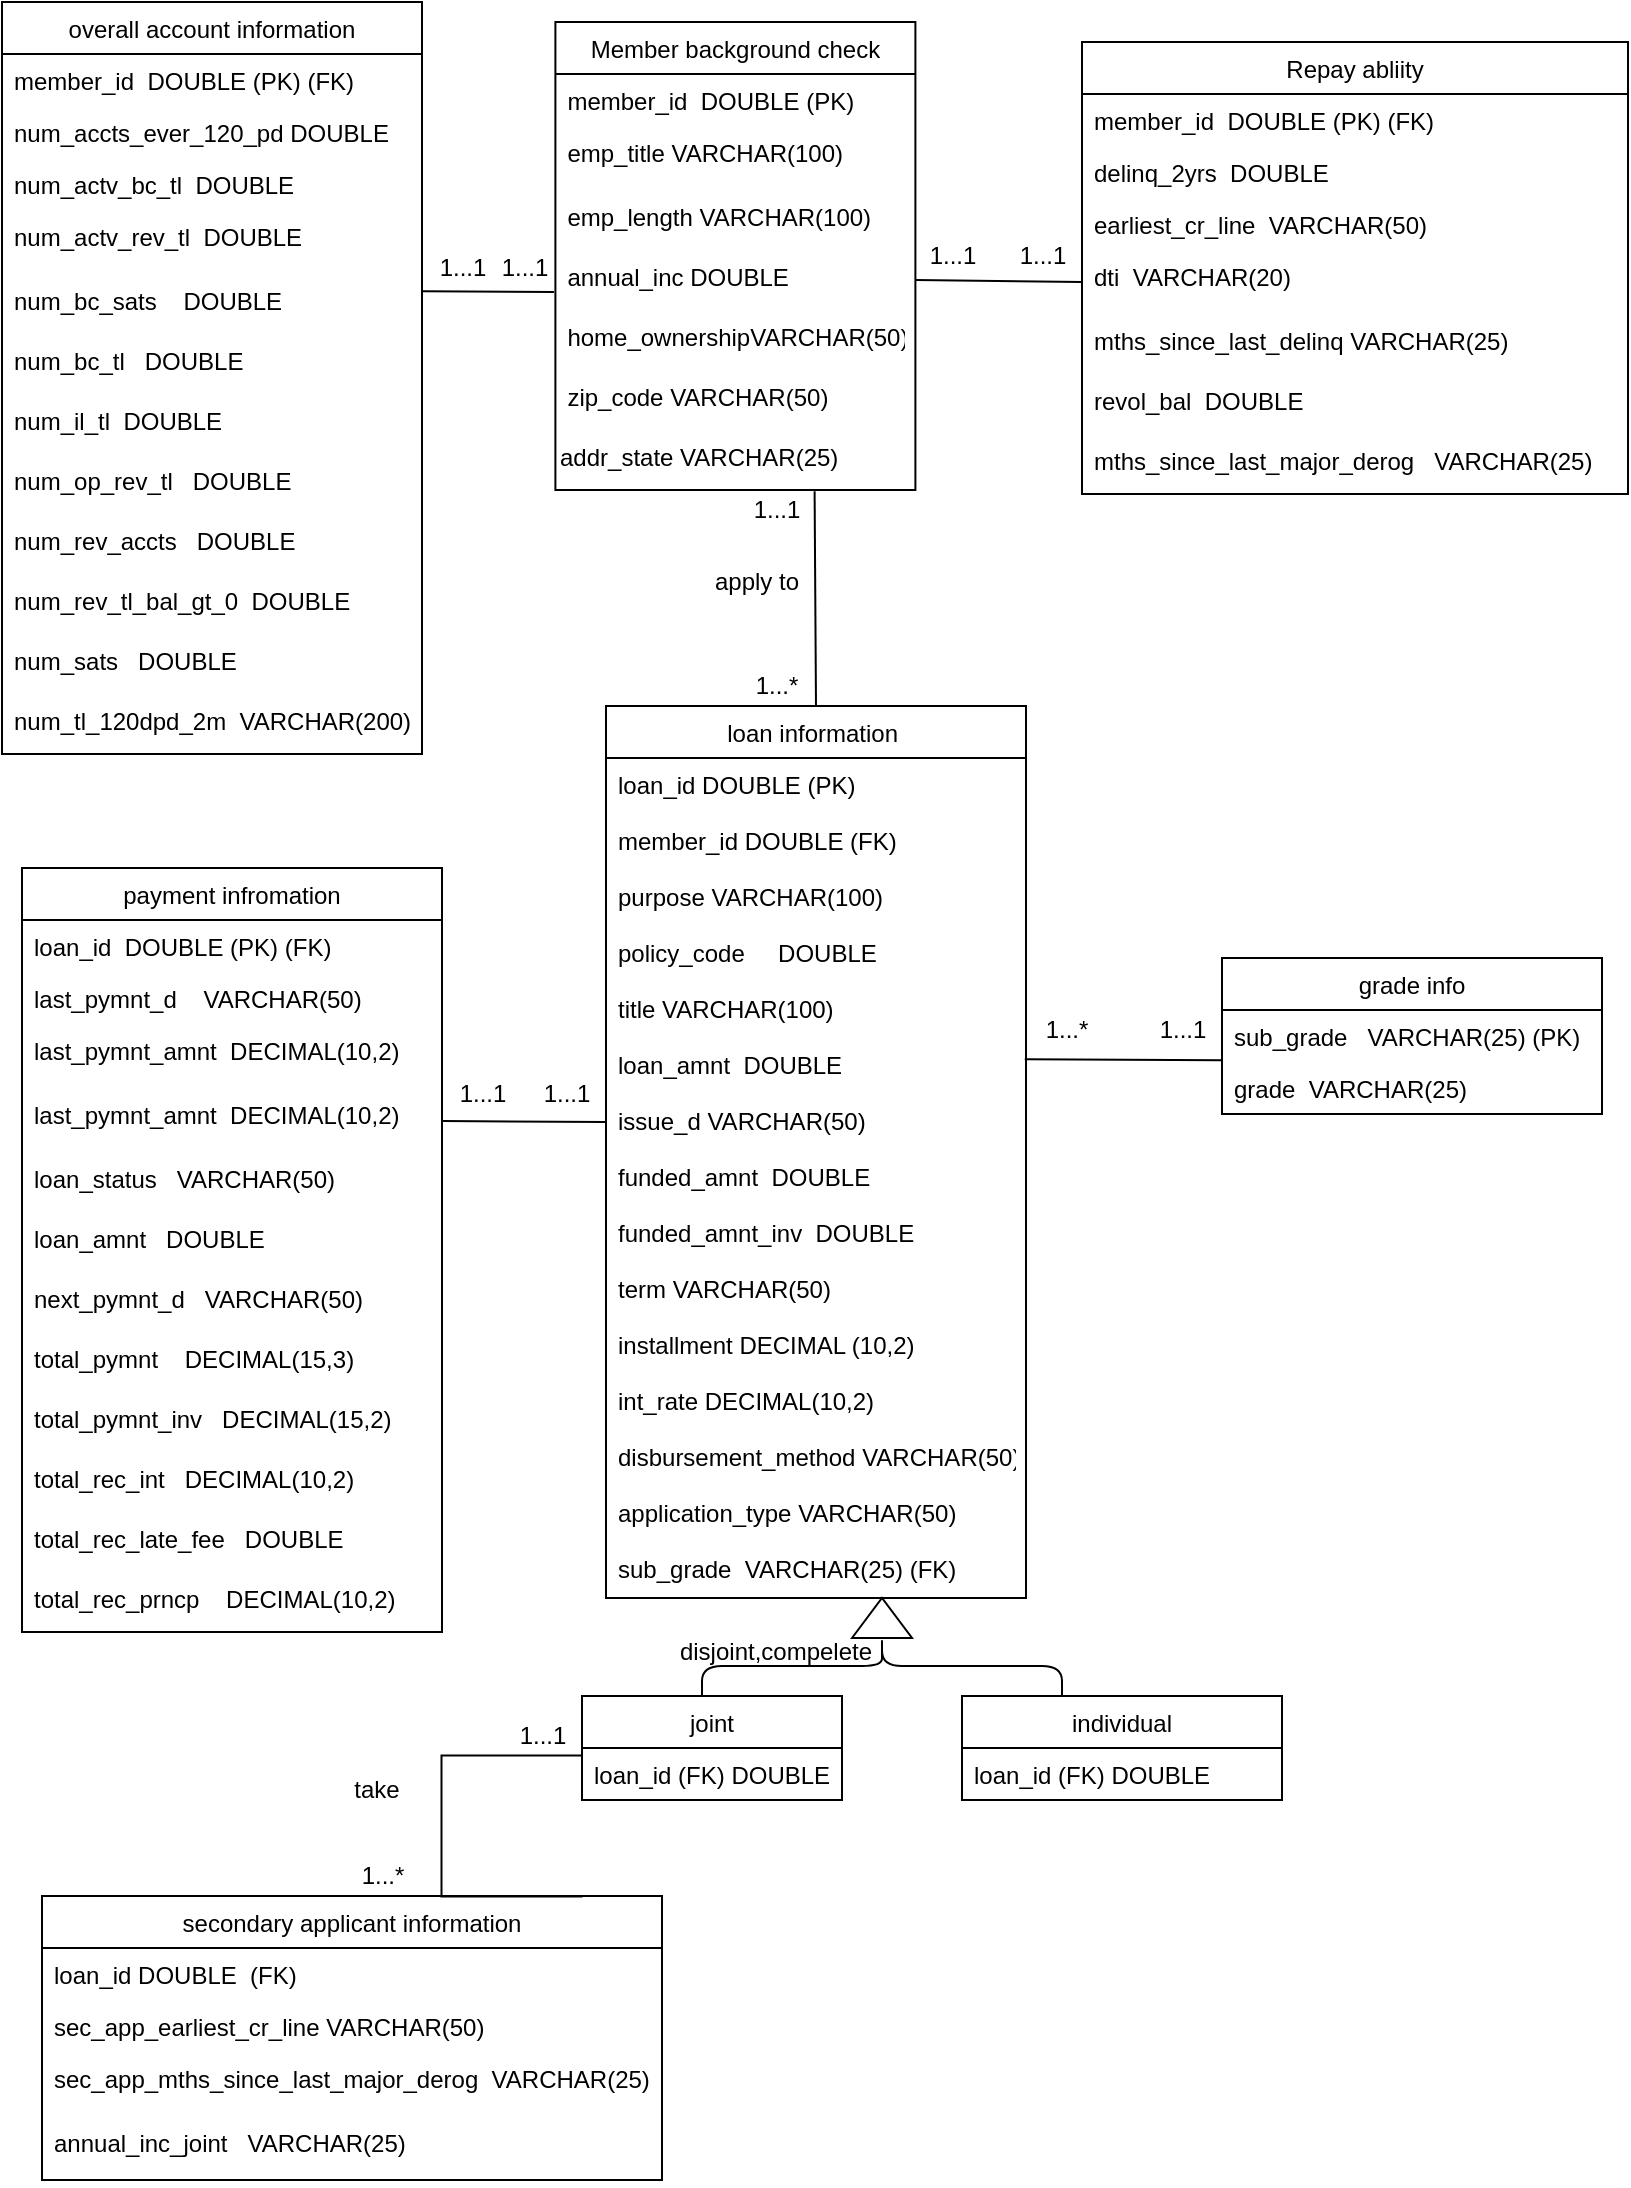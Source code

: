 <mxfile version="12.9.4"><diagram id="rBzfZPkjMIVew58nWG4Q" name="Page-1"><mxGraphModel dx="2553" dy="1022" grid="1" gridSize="10" guides="1" tooltips="1" connect="1" arrows="1" fold="1" page="1" pageScale="1" pageWidth="827" pageHeight="1169" math="0" shadow="0"><root><mxCell id="0"/><mxCell id="1" parent="0"/><mxCell id="SBqwsiHy9qxDkQgr6ula-16" style="edgeStyle=none;rounded=0;orthogonalLoop=1;jettySize=auto;html=1;exitX=0.75;exitY=0;exitDx=0;exitDy=0;" edge="1" parent="1" source="SBqwsiHy9qxDkQgr6ula-8" target="SBqwsiHy9qxDkQgr6ula-8"><mxGeometry relative="1" as="geometry"/></mxCell><mxCell id="SBqwsiHy9qxDkQgr6ula-77" value="" style="endArrow=none;html=1;exitX=0.5;exitY=0;exitDx=0;exitDy=0;entryX=0.72;entryY=1.022;entryDx=0;entryDy=0;entryPerimeter=0;" edge="1" parent="1" source="SBqwsiHy9qxDkQgr6ula-20" target="SBqwsiHy9qxDkQgr6ula-124"><mxGeometry width="50" height="50" relative="1" as="geometry"><mxPoint x="-412.7" y="398.064" as="sourcePoint"/><mxPoint x="-413" y="266" as="targetPoint"/></mxGeometry></mxCell><mxCell id="SBqwsiHy9qxDkQgr6ula-79" value="" style="endArrow=none;html=1;exitX=1;exitY=0.5;exitDx=0;exitDy=0;entryX=0;entryY=0.5;entryDx=0;entryDy=0;" edge="1" parent="1" source="SBqwsiHy9qxDkQgr6ula-5" target="SBqwsiHy9qxDkQgr6ula-12"><mxGeometry width="50" height="50" relative="1" as="geometry"><mxPoint x="-283" y="178" as="sourcePoint"/><mxPoint x="-273" y="131" as="targetPoint"/></mxGeometry></mxCell><mxCell id="SBqwsiHy9qxDkQgr6ula-80" value="" style="endArrow=none;html=1;entryX=0.002;entryY=-0.033;entryDx=0;entryDy=0;exitX=0.997;exitY=0.378;exitDx=0;exitDy=0;entryPerimeter=0;exitPerimeter=0;" edge="1" parent="1" source="SBqwsiHy9qxDkQgr6ula-25" target="SBqwsiHy9qxDkQgr6ula-19"><mxGeometry width="50" height="50" relative="1" as="geometry"><mxPoint x="-183" y="360" as="sourcePoint"/><mxPoint x="-133" y="310" as="targetPoint"/></mxGeometry></mxCell><mxCell id="SBqwsiHy9qxDkQgr6ula-81" value="" style="endArrow=none;html=1;entryX=0;entryY=0.5;entryDx=0;entryDy=0;" edge="1" parent="1" target="SBqwsiHy9qxDkQgr6ula-26" source="SBqwsiHy9qxDkQgr6ula-128"><mxGeometry width="50" height="50" relative="1" as="geometry"><mxPoint x="-395" y="420" as="sourcePoint"/><mxPoint x="-510" y="561" as="targetPoint"/></mxGeometry></mxCell><mxCell id="SBqwsiHy9qxDkQgr6ula-38" value="overall account information" style="swimlane;fontStyle=0;childLayout=stackLayout;horizontal=1;startSize=26;fillColor=none;horizontalStack=0;resizeParent=1;resizeParentMax=0;resizeLast=0;collapsible=1;marginBottom=0;" vertex="1" parent="1"><mxGeometry x="-820" y="20" width="210" height="376" as="geometry"/></mxCell><mxCell id="SBqwsiHy9qxDkQgr6ula-39" value="member_id  DOUBLE (PK) (FK)" style="text;strokeColor=none;fillColor=none;align=left;verticalAlign=top;spacingLeft=4;spacingRight=4;overflow=hidden;rotatable=0;points=[[0,0.5],[1,0.5]];portConstraint=eastwest;" vertex="1" parent="SBqwsiHy9qxDkQgr6ula-38"><mxGeometry y="26" width="210" height="26" as="geometry"/></mxCell><mxCell id="SBqwsiHy9qxDkQgr6ula-40" value="num_accts_ever_120_pd DOUBLE" style="text;strokeColor=none;fillColor=none;align=left;verticalAlign=top;spacingLeft=4;spacingRight=4;overflow=hidden;rotatable=0;points=[[0,0.5],[1,0.5]];portConstraint=eastwest;" vertex="1" parent="SBqwsiHy9qxDkQgr6ula-38"><mxGeometry y="52" width="210" height="26" as="geometry"/></mxCell><mxCell id="SBqwsiHy9qxDkQgr6ula-41" value="num_actv_bc_tl  DOUBLE " style="text;strokeColor=none;fillColor=none;align=left;verticalAlign=top;spacingLeft=4;spacingRight=4;overflow=hidden;rotatable=0;points=[[0,0.5],[1,0.5]];portConstraint=eastwest;" vertex="1" parent="SBqwsiHy9qxDkQgr6ula-38"><mxGeometry y="78" width="210" height="26" as="geometry"/></mxCell><mxCell id="SBqwsiHy9qxDkQgr6ula-42" value="num_actv_rev_tl  DOUBLE " style="text;strokeColor=none;fillColor=none;align=left;verticalAlign=top;spacingLeft=4;spacingRight=4;overflow=hidden;rotatable=0;points=[[0,0.5],[1,0.5]];portConstraint=eastwest;" vertex="1" parent="SBqwsiHy9qxDkQgr6ula-38"><mxGeometry y="104" width="210" height="32" as="geometry"/></mxCell><mxCell id="SBqwsiHy9qxDkQgr6ula-45" value="num_bc_sats    DOUBLE" style="text;strokeColor=none;fillColor=none;align=left;verticalAlign=top;spacingLeft=4;spacingRight=4;overflow=hidden;rotatable=0;points=[[0,0.5],[1,0.5]];portConstraint=eastwest;" vertex="1" parent="SBqwsiHy9qxDkQgr6ula-38"><mxGeometry y="136" width="210" height="30" as="geometry"/></mxCell><mxCell id="SBqwsiHy9qxDkQgr6ula-46" value="num_bc_tl   DOUBLE" style="text;strokeColor=none;fillColor=none;align=left;verticalAlign=top;spacingLeft=4;spacingRight=4;overflow=hidden;rotatable=0;points=[[0,0.5],[1,0.5]];portConstraint=eastwest;" vertex="1" parent="SBqwsiHy9qxDkQgr6ula-38"><mxGeometry y="166" width="210" height="30" as="geometry"/></mxCell><mxCell id="SBqwsiHy9qxDkQgr6ula-47" value="num_il_tl  DOUBLE " style="text;strokeColor=none;fillColor=none;align=left;verticalAlign=top;spacingLeft=4;spacingRight=4;overflow=hidden;rotatable=0;points=[[0,0.5],[1,0.5]];portConstraint=eastwest;" vertex="1" parent="SBqwsiHy9qxDkQgr6ula-38"><mxGeometry y="196" width="210" height="30" as="geometry"/></mxCell><mxCell id="SBqwsiHy9qxDkQgr6ula-48" value="num_op_rev_tl   DOUBLE" style="text;strokeColor=none;fillColor=none;align=left;verticalAlign=top;spacingLeft=4;spacingRight=4;overflow=hidden;rotatable=0;points=[[0,0.5],[1,0.5]];portConstraint=eastwest;" vertex="1" parent="SBqwsiHy9qxDkQgr6ula-38"><mxGeometry y="226" width="210" height="30" as="geometry"/></mxCell><mxCell id="SBqwsiHy9qxDkQgr6ula-49" value="num_rev_accts   DOUBLE" style="text;strokeColor=none;fillColor=none;align=left;verticalAlign=top;spacingLeft=4;spacingRight=4;overflow=hidden;rotatable=0;points=[[0,0.5],[1,0.5]];portConstraint=eastwest;" vertex="1" parent="SBqwsiHy9qxDkQgr6ula-38"><mxGeometry y="256" width="210" height="30" as="geometry"/></mxCell><mxCell id="SBqwsiHy9qxDkQgr6ula-50" value="num_rev_tl_bal_gt_0  DOUBLE" style="text;strokeColor=none;fillColor=none;align=left;verticalAlign=top;spacingLeft=4;spacingRight=4;overflow=hidden;rotatable=0;points=[[0,0.5],[1,0.5]];portConstraint=eastwest;" vertex="1" parent="SBqwsiHy9qxDkQgr6ula-38"><mxGeometry y="286" width="210" height="30" as="geometry"/></mxCell><mxCell id="SBqwsiHy9qxDkQgr6ula-51" value="num_sats   DOUBLE " style="text;strokeColor=none;fillColor=none;align=left;verticalAlign=top;spacingLeft=4;spacingRight=4;overflow=hidden;rotatable=0;points=[[0,0.5],[1,0.5]];portConstraint=eastwest;" vertex="1" parent="SBqwsiHy9qxDkQgr6ula-38"><mxGeometry y="316" width="210" height="30" as="geometry"/></mxCell><mxCell id="SBqwsiHy9qxDkQgr6ula-52" value="num_tl_120dpd_2m  VARCHAR(200)" style="text;strokeColor=none;fillColor=none;align=left;verticalAlign=top;spacingLeft=4;spacingRight=4;overflow=hidden;rotatable=0;points=[[0,0.5],[1,0.5]];portConstraint=eastwest;" vertex="1" parent="SBqwsiHy9qxDkQgr6ula-38"><mxGeometry y="346" width="210" height="30" as="geometry"/></mxCell><mxCell id="SBqwsiHy9qxDkQgr6ula-1" value="Member background check" style="swimlane;fontStyle=0;childLayout=stackLayout;horizontal=1;startSize=26;fillColor=none;horizontalStack=0;resizeParent=1;resizeParentMax=0;resizeLast=0;collapsible=1;marginBottom=0;" vertex="1" parent="1"><mxGeometry x="-543.3" y="30" width="180" height="234" as="geometry"/></mxCell><mxCell id="SBqwsiHy9qxDkQgr6ula-2" value="member_id  DOUBLE (PK)    " style="text;strokeColor=none;fillColor=none;align=left;verticalAlign=top;spacingLeft=4;spacingRight=4;overflow=hidden;rotatable=0;points=[[0,0.5],[1,0.5]];portConstraint=eastwest;" vertex="1" parent="SBqwsiHy9qxDkQgr6ula-1"><mxGeometry y="26" width="180" height="26" as="geometry"/></mxCell><mxCell id="SBqwsiHy9qxDkQgr6ula-3" value="emp_title VARCHAR(100) " style="text;strokeColor=none;fillColor=none;align=left;verticalAlign=top;spacingLeft=4;spacingRight=4;overflow=hidden;rotatable=0;points=[[0,0.5],[1,0.5]];portConstraint=eastwest;" vertex="1" parent="SBqwsiHy9qxDkQgr6ula-1"><mxGeometry y="52" width="180" height="32" as="geometry"/></mxCell><mxCell id="SBqwsiHy9qxDkQgr6ula-4" value="emp_length VARCHAR(100) " style="text;strokeColor=none;fillColor=none;align=left;verticalAlign=top;spacingLeft=4;spacingRight=4;overflow=hidden;rotatable=0;points=[[0,0.5],[1,0.5]];portConstraint=eastwest;" vertex="1" parent="SBqwsiHy9qxDkQgr6ula-1"><mxGeometry y="84" width="180" height="30" as="geometry"/></mxCell><mxCell id="SBqwsiHy9qxDkQgr6ula-5" value="annual_inc DOUBLE" style="text;strokeColor=none;fillColor=none;align=left;verticalAlign=top;spacingLeft=4;spacingRight=4;overflow=hidden;rotatable=0;points=[[0,0.5],[1,0.5]];portConstraint=eastwest;" vertex="1" parent="SBqwsiHy9qxDkQgr6ula-1"><mxGeometry y="114" width="180" height="30" as="geometry"/></mxCell><mxCell id="SBqwsiHy9qxDkQgr6ula-6" value="home_ownershipVARCHAR(50)" style="text;strokeColor=none;fillColor=none;align=left;verticalAlign=top;spacingLeft=4;spacingRight=4;overflow=hidden;rotatable=0;points=[[0,0.5],[1,0.5]];portConstraint=eastwest;" vertex="1" parent="SBqwsiHy9qxDkQgr6ula-1"><mxGeometry y="144" width="180" height="30" as="geometry"/></mxCell><mxCell id="SBqwsiHy9qxDkQgr6ula-7" value="zip_code VARCHAR(50)    " style="text;strokeColor=none;fillColor=none;align=left;verticalAlign=top;spacingLeft=4;spacingRight=4;overflow=hidden;rotatable=0;points=[[0,0.5],[1,0.5]];portConstraint=eastwest;" vertex="1" parent="SBqwsiHy9qxDkQgr6ula-1"><mxGeometry y="174" width="180" height="30" as="geometry"/></mxCell><mxCell id="SBqwsiHy9qxDkQgr6ula-124" value="addr_state VARCHAR(25)" style="text;html=1;" vertex="1" parent="SBqwsiHy9qxDkQgr6ula-1"><mxGeometry y="204" width="180" height="30" as="geometry"/></mxCell><mxCell id="SBqwsiHy9qxDkQgr6ula-8" value="Repay abliity" style="swimlane;fontStyle=0;childLayout=stackLayout;horizontal=1;startSize=26;fillColor=none;horizontalStack=0;resizeParent=1;resizeParentMax=0;resizeLast=0;collapsible=1;marginBottom=0;" vertex="1" parent="1"><mxGeometry x="-280" y="40" width="273" height="226" as="geometry"/></mxCell><mxCell id="SBqwsiHy9qxDkQgr6ula-9" value="member_id  DOUBLE (PK) (FK)" style="text;strokeColor=none;fillColor=none;align=left;verticalAlign=top;spacingLeft=4;spacingRight=4;overflow=hidden;rotatable=0;points=[[0,0.5],[1,0.5]];portConstraint=eastwest;" vertex="1" parent="SBqwsiHy9qxDkQgr6ula-8"><mxGeometry y="26" width="273" height="26" as="geometry"/></mxCell><mxCell id="SBqwsiHy9qxDkQgr6ula-10" value="delinq_2yrs  DOUBLE" style="text;strokeColor=none;fillColor=none;align=left;verticalAlign=top;spacingLeft=4;spacingRight=4;overflow=hidden;rotatable=0;points=[[0,0.5],[1,0.5]];portConstraint=eastwest;" vertex="1" parent="SBqwsiHy9qxDkQgr6ula-8"><mxGeometry y="52" width="273" height="26" as="geometry"/></mxCell><mxCell id="SBqwsiHy9qxDkQgr6ula-11" value="earliest_cr_line  VARCHAR(50) " style="text;strokeColor=none;fillColor=none;align=left;verticalAlign=top;spacingLeft=4;spacingRight=4;overflow=hidden;rotatable=0;points=[[0,0.5],[1,0.5]];portConstraint=eastwest;" vertex="1" parent="SBqwsiHy9qxDkQgr6ula-8"><mxGeometry y="78" width="273" height="26" as="geometry"/></mxCell><mxCell id="SBqwsiHy9qxDkQgr6ula-12" value="dti  VARCHAR(20)" style="text;strokeColor=none;fillColor=none;align=left;verticalAlign=top;spacingLeft=4;spacingRight=4;overflow=hidden;rotatable=0;points=[[0,0.5],[1,0.5]];portConstraint=eastwest;" vertex="1" parent="SBqwsiHy9qxDkQgr6ula-8"><mxGeometry y="104" width="273" height="32" as="geometry"/></mxCell><mxCell id="SBqwsiHy9qxDkQgr6ula-13" value="mths_since_last_delinq VARCHAR(25)  " style="text;strokeColor=none;fillColor=none;align=left;verticalAlign=top;spacingLeft=4;spacingRight=4;overflow=hidden;rotatable=0;points=[[0,0.5],[1,0.5]];portConstraint=eastwest;" vertex="1" parent="SBqwsiHy9qxDkQgr6ula-8"><mxGeometry y="136" width="273" height="30" as="geometry"/></mxCell><mxCell id="SBqwsiHy9qxDkQgr6ula-14" value="revol_bal  DOUBLE" style="text;strokeColor=none;fillColor=none;align=left;verticalAlign=top;spacingLeft=4;spacingRight=4;overflow=hidden;rotatable=0;points=[[0,0.5],[1,0.5]];portConstraint=eastwest;" vertex="1" parent="SBqwsiHy9qxDkQgr6ula-8"><mxGeometry y="166" width="273" height="30" as="geometry"/></mxCell><mxCell id="SBqwsiHy9qxDkQgr6ula-15" value="mths_since_last_major_derog   VARCHAR(25)  " style="text;strokeColor=none;fillColor=none;align=left;verticalAlign=top;spacingLeft=4;spacingRight=4;overflow=hidden;rotatable=0;points=[[0,0.5],[1,0.5]];portConstraint=eastwest;" vertex="1" parent="SBqwsiHy9qxDkQgr6ula-8"><mxGeometry y="196" width="273" height="30" as="geometry"/></mxCell><mxCell id="SBqwsiHy9qxDkQgr6ula-60" value="payment infromation" style="swimlane;fontStyle=0;childLayout=stackLayout;horizontal=1;startSize=26;fillColor=none;horizontalStack=0;resizeParent=1;resizeParentMax=0;resizeLast=0;collapsible=1;marginBottom=0;" vertex="1" parent="1"><mxGeometry x="-810" y="453" width="210" height="382" as="geometry"/></mxCell><mxCell id="SBqwsiHy9qxDkQgr6ula-61" value="loan_id  DOUBLE (PK) (FK)" style="text;strokeColor=none;fillColor=none;align=left;verticalAlign=top;spacingLeft=4;spacingRight=4;overflow=hidden;rotatable=0;points=[[0,0.5],[1,0.5]];portConstraint=eastwest;" vertex="1" parent="SBqwsiHy9qxDkQgr6ula-60"><mxGeometry y="26" width="210" height="26" as="geometry"/></mxCell><mxCell id="SBqwsiHy9qxDkQgr6ula-62" value="last_pymnt_d    VARCHAR(50)" style="text;strokeColor=none;fillColor=none;align=left;verticalAlign=top;spacingLeft=4;spacingRight=4;overflow=hidden;rotatable=0;points=[[0,0.5],[1,0.5]];portConstraint=eastwest;" vertex="1" parent="SBqwsiHy9qxDkQgr6ula-60"><mxGeometry y="52" width="210" height="26" as="geometry"/></mxCell><mxCell id="SBqwsiHy9qxDkQgr6ula-63" value="last_pymnt_amnt  DECIMAL(10,2)" style="text;strokeColor=none;fillColor=none;align=left;verticalAlign=top;spacingLeft=4;spacingRight=4;overflow=hidden;rotatable=0;points=[[0,0.5],[1,0.5]];portConstraint=eastwest;" vertex="1" parent="SBqwsiHy9qxDkQgr6ula-60"><mxGeometry y="78" width="210" height="32" as="geometry"/></mxCell><mxCell id="SBqwsiHy9qxDkQgr6ula-128" value="last_pymnt_amnt  DECIMAL(10,2)" style="text;strokeColor=none;fillColor=none;align=left;verticalAlign=top;spacingLeft=4;spacingRight=4;overflow=hidden;rotatable=0;points=[[0,0.5],[1,0.5]];portConstraint=eastwest;" vertex="1" parent="SBqwsiHy9qxDkQgr6ula-60"><mxGeometry y="110" width="210" height="32" as="geometry"/></mxCell><mxCell id="SBqwsiHy9qxDkQgr6ula-64" value="loan_status   VARCHAR(50)" style="text;strokeColor=none;fillColor=none;align=left;verticalAlign=top;spacingLeft=4;spacingRight=4;overflow=hidden;rotatable=0;points=[[0,0.5],[1,0.5]];portConstraint=eastwest;" vertex="1" parent="SBqwsiHy9qxDkQgr6ula-60"><mxGeometry y="142" width="210" height="30" as="geometry"/></mxCell><mxCell id="SBqwsiHy9qxDkQgr6ula-65" value="loan_amnt   DOUBLE" style="text;strokeColor=none;fillColor=none;align=left;verticalAlign=top;spacingLeft=4;spacingRight=4;overflow=hidden;rotatable=0;points=[[0,0.5],[1,0.5]];portConstraint=eastwest;" vertex="1" parent="SBqwsiHy9qxDkQgr6ula-60"><mxGeometry y="172" width="210" height="30" as="geometry"/></mxCell><mxCell id="SBqwsiHy9qxDkQgr6ula-66" value="next_pymnt_d   VARCHAR(50)" style="text;strokeColor=none;fillColor=none;align=left;verticalAlign=top;spacingLeft=4;spacingRight=4;overflow=hidden;rotatable=0;points=[[0,0.5],[1,0.5]];portConstraint=eastwest;" vertex="1" parent="SBqwsiHy9qxDkQgr6ula-60"><mxGeometry y="202" width="210" height="30" as="geometry"/></mxCell><mxCell id="SBqwsiHy9qxDkQgr6ula-67" value="total_pymnt    DECIMAL(15,3)" style="text;strokeColor=none;fillColor=none;align=left;verticalAlign=top;spacingLeft=4;spacingRight=4;overflow=hidden;rotatable=0;points=[[0,0.5],[1,0.5]];portConstraint=eastwest;" vertex="1" parent="SBqwsiHy9qxDkQgr6ula-60"><mxGeometry y="232" width="210" height="30" as="geometry"/></mxCell><mxCell id="SBqwsiHy9qxDkQgr6ula-68" value="total_pymnt_inv   DECIMAL(15,2)" style="text;strokeColor=none;fillColor=none;align=left;verticalAlign=top;spacingLeft=4;spacingRight=4;overflow=hidden;rotatable=0;points=[[0,0.5],[1,0.5]];portConstraint=eastwest;" vertex="1" parent="SBqwsiHy9qxDkQgr6ula-60"><mxGeometry y="262" width="210" height="30" as="geometry"/></mxCell><mxCell id="SBqwsiHy9qxDkQgr6ula-69" value="total_rec_int   DECIMAL(10,2)" style="text;strokeColor=none;fillColor=none;align=left;verticalAlign=top;spacingLeft=4;spacingRight=4;overflow=hidden;rotatable=0;points=[[0,0.5],[1,0.5]];portConstraint=eastwest;" vertex="1" parent="SBqwsiHy9qxDkQgr6ula-60"><mxGeometry y="292" width="210" height="30" as="geometry"/></mxCell><mxCell id="SBqwsiHy9qxDkQgr6ula-70" value="total_rec_late_fee   DOUBLE" style="text;strokeColor=none;fillColor=none;align=left;verticalAlign=top;spacingLeft=4;spacingRight=4;overflow=hidden;rotatable=0;points=[[0,0.5],[1,0.5]];portConstraint=eastwest;" vertex="1" parent="SBqwsiHy9qxDkQgr6ula-60"><mxGeometry y="322" width="210" height="30" as="geometry"/></mxCell><mxCell id="SBqwsiHy9qxDkQgr6ula-71" value="total_rec_prncp    DECIMAL(10,2)" style="text;strokeColor=none;fillColor=none;align=left;verticalAlign=top;spacingLeft=4;spacingRight=4;overflow=hidden;rotatable=0;points=[[0,0.5],[1,0.5]];portConstraint=eastwest;" vertex="1" parent="SBqwsiHy9qxDkQgr6ula-60"><mxGeometry y="352" width="210" height="30" as="geometry"/></mxCell><mxCell id="SBqwsiHy9qxDkQgr6ula-17" value="grade info" style="swimlane;fontStyle=0;childLayout=stackLayout;horizontal=1;startSize=26;fillColor=none;horizontalStack=0;resizeParent=1;resizeParentMax=0;resizeLast=0;collapsible=1;marginBottom=0;" vertex="1" parent="1"><mxGeometry x="-210" y="498" width="190" height="78" as="geometry"/></mxCell><mxCell id="SBqwsiHy9qxDkQgr6ula-18" value="sub_grade   VARCHAR(25) (PK)" style="text;strokeColor=none;fillColor=none;align=left;verticalAlign=top;spacingLeft=4;spacingRight=4;overflow=hidden;rotatable=0;points=[[0,0.5],[1,0.5]];portConstraint=eastwest;" vertex="1" parent="SBqwsiHy9qxDkQgr6ula-17"><mxGeometry y="26" width="190" height="26" as="geometry"/></mxCell><mxCell id="SBqwsiHy9qxDkQgr6ula-19" value="grade  VARCHAR(25)" style="text;strokeColor=none;fillColor=none;align=left;verticalAlign=top;spacingLeft=4;spacingRight=4;overflow=hidden;rotatable=0;points=[[0,0.5],[1,0.5]];portConstraint=eastwest;" vertex="1" parent="SBqwsiHy9qxDkQgr6ula-17"><mxGeometry y="52" width="190" height="26" as="geometry"/></mxCell><mxCell id="SBqwsiHy9qxDkQgr6ula-83" value="" style="shape=curlyBracket;whiteSpace=wrap;html=1;rounded=1;rotation=90;" vertex="1" parent="1"><mxGeometry x="-395" y="762" width="30" height="180" as="geometry"/></mxCell><mxCell id="SBqwsiHy9qxDkQgr6ula-84" value="" style="triangle;whiteSpace=wrap;html=1;direction=south;rotation=-180;" vertex="1" parent="1"><mxGeometry x="-395" y="818" width="30" height="20" as="geometry"/></mxCell><mxCell id="SBqwsiHy9qxDkQgr6ula-85" value="" style="shape=partialRectangle;whiteSpace=wrap;html=1;bottom=1;right=1;left=1;top=0;fillColor=none;routingCenterX=-0.5;rotation=90;" vertex="1" parent="1"><mxGeometry x="-600.5" y="897" width="70.5" height="70" as="geometry"/></mxCell><mxCell id="SBqwsiHy9qxDkQgr6ula-90" value="1...1" style="text;html=1;align=center;verticalAlign=middle;resizable=0;points=[];autosize=1;" vertex="1" parent="1"><mxGeometry x="-365" y="137" width="40" height="20" as="geometry"/></mxCell><mxCell id="SBqwsiHy9qxDkQgr6ula-91" value="1...1" style="text;html=1;align=center;verticalAlign=middle;resizable=0;points=[];autosize=1;" vertex="1" parent="1"><mxGeometry x="-320" y="137" width="40" height="20" as="geometry"/></mxCell><mxCell id="SBqwsiHy9qxDkQgr6ula-92" value="apply to" style="text;html=1;align=center;verticalAlign=middle;resizable=0;points=[];autosize=1;" vertex="1" parent="1"><mxGeometry x="-473" y="300" width="60" height="20" as="geometry"/></mxCell><mxCell id="SBqwsiHy9qxDkQgr6ula-93" value="1...1" style="text;html=1;align=center;verticalAlign=middle;resizable=0;points=[];autosize=1;" vertex="1" parent="1"><mxGeometry x="-453" y="264" width="40" height="20" as="geometry"/></mxCell><mxCell id="SBqwsiHy9qxDkQgr6ula-94" value="1...*" style="text;html=1;align=center;verticalAlign=middle;resizable=0;points=[];autosize=1;" vertex="1" parent="1"><mxGeometry x="-453" y="352" width="40" height="20" as="geometry"/></mxCell><mxCell id="SBqwsiHy9qxDkQgr6ula-99" value="1...1" style="text;html=1;align=center;verticalAlign=middle;resizable=0;points=[];autosize=1;" vertex="1" parent="1"><mxGeometry x="-610" y="143" width="40" height="20" as="geometry"/></mxCell><mxCell id="SBqwsiHy9qxDkQgr6ula-101" value="1...1" style="text;html=1;align=center;verticalAlign=middle;resizable=0;points=[];autosize=1;" vertex="1" parent="1"><mxGeometry x="-250" y="524" width="40" height="20" as="geometry"/></mxCell><mxCell id="SBqwsiHy9qxDkQgr6ula-102" value="1...*" style="text;html=1;align=center;verticalAlign=middle;resizable=0;points=[];autosize=1;" vertex="1" parent="1"><mxGeometry x="-308" y="524" width="40" height="20" as="geometry"/></mxCell><mxCell id="SBqwsiHy9qxDkQgr6ula-104" value="1...1" style="text;html=1;align=center;verticalAlign=middle;resizable=0;points=[];autosize=1;" vertex="1" parent="1"><mxGeometry x="-600" y="556" width="40" height="20" as="geometry"/></mxCell><mxCell id="SBqwsiHy9qxDkQgr6ula-105" value="1...1" style="text;html=1;align=center;verticalAlign=middle;resizable=0;points=[];autosize=1;" vertex="1" parent="1"><mxGeometry x="-558" y="556" width="40" height="20" as="geometry"/></mxCell><mxCell id="SBqwsiHy9qxDkQgr6ula-106" value="take" style="text;html=1;align=center;verticalAlign=middle;resizable=0;points=[];autosize=1;" vertex="1" parent="1"><mxGeometry x="-653" y="904" width="40" height="20" as="geometry"/></mxCell><mxCell id="SBqwsiHy9qxDkQgr6ula-107" value="1...1" style="text;html=1;align=center;verticalAlign=middle;resizable=0;points=[];autosize=1;" vertex="1" parent="1"><mxGeometry x="-570" y="877" width="40" height="20" as="geometry"/></mxCell><mxCell id="SBqwsiHy9qxDkQgr6ula-108" value="1...*" style="text;html=1;align=center;verticalAlign=middle;resizable=0;points=[];autosize=1;" vertex="1" parent="1"><mxGeometry x="-650" y="947" width="40" height="20" as="geometry"/></mxCell><mxCell id="SBqwsiHy9qxDkQgr6ula-43" value="" style="endArrow=none;html=1;entryX=-0.004;entryY=0.7;entryDx=0;entryDy=0;entryPerimeter=0;exitX=1.002;exitY=0.289;exitDx=0;exitDy=0;exitPerimeter=0;" edge="1" parent="1" target="SBqwsiHy9qxDkQgr6ula-5" source="SBqwsiHy9qxDkQgr6ula-45"><mxGeometry width="50" height="50" relative="1" as="geometry"><mxPoint x="-608" y="159" as="sourcePoint"/><mxPoint x="-486" y="431" as="targetPoint"/></mxGeometry></mxCell><mxCell id="SBqwsiHy9qxDkQgr6ula-44" value="1...1" style="text;html=1;align=center;verticalAlign=middle;resizable=0;points=[];labelBackgroundColor=#ffffff;" vertex="1" connectable="0" parent="SBqwsiHy9qxDkQgr6ula-43"><mxGeometry x="0.711" y="8" relative="1" as="geometry"><mxPoint x="-5.28" y="-4.17" as="offset"/></mxGeometry></mxCell><mxCell id="SBqwsiHy9qxDkQgr6ula-127" value="disjoint,compelete" style="text;html=1;strokeColor=none;fillColor=none;align=center;verticalAlign=middle;whiteSpace=wrap;rounded=0;" vertex="1" parent="1"><mxGeometry x="-453" y="835" width="40" height="20" as="geometry"/></mxCell><mxCell id="SBqwsiHy9qxDkQgr6ula-72" value="secondary applicant information" style="swimlane;fontStyle=0;childLayout=stackLayout;horizontal=1;startSize=26;fillColor=none;horizontalStack=0;resizeParent=1;resizeParentMax=0;resizeLast=0;collapsible=1;marginBottom=0;" vertex="1" parent="1"><mxGeometry x="-800" y="967" width="310" height="142" as="geometry"/></mxCell><mxCell id="SBqwsiHy9qxDkQgr6ula-73" value="loan_id DOUBLE  (FK)" style="text;strokeColor=none;fillColor=none;align=left;verticalAlign=top;spacingLeft=4;spacingRight=4;overflow=hidden;rotatable=0;points=[[0,0.5],[1,0.5]];portConstraint=eastwest;" vertex="1" parent="SBqwsiHy9qxDkQgr6ula-72"><mxGeometry y="26" width="310" height="26" as="geometry"/></mxCell><mxCell id="SBqwsiHy9qxDkQgr6ula-74" value="sec_app_earliest_cr_line VARCHAR(50)" style="text;strokeColor=none;fillColor=none;align=left;verticalAlign=top;spacingLeft=4;spacingRight=4;overflow=hidden;rotatable=0;points=[[0,0.5],[1,0.5]];portConstraint=eastwest;" vertex="1" parent="SBqwsiHy9qxDkQgr6ula-72"><mxGeometry y="52" width="310" height="26" as="geometry"/></mxCell><mxCell id="SBqwsiHy9qxDkQgr6ula-75" value="sec_app_mths_since_last_major_derog  VARCHAR(25)" style="text;strokeColor=none;fillColor=none;align=left;verticalAlign=top;spacingLeft=4;spacingRight=4;overflow=hidden;rotatable=0;points=[[0,0.5],[1,0.5]];portConstraint=eastwest;" vertex="1" parent="SBqwsiHy9qxDkQgr6ula-72"><mxGeometry y="78" width="310" height="32" as="geometry"/></mxCell><mxCell id="SBqwsiHy9qxDkQgr6ula-76" value="annual_inc_joint   VARCHAR(25) " style="text;strokeColor=none;fillColor=none;align=left;verticalAlign=top;spacingLeft=4;spacingRight=4;overflow=hidden;rotatable=0;points=[[0,0.5],[1,0.5]];portConstraint=eastwest;" vertex="1" parent="SBqwsiHy9qxDkQgr6ula-72"><mxGeometry y="110" width="310" height="32" as="geometry"/></mxCell><mxCell id="SBqwsiHy9qxDkQgr6ula-58" value="individual" style="swimlane;fontStyle=0;childLayout=stackLayout;horizontal=1;startSize=26;fillColor=none;horizontalStack=0;resizeParent=1;resizeParentMax=0;resizeLast=0;collapsible=1;marginBottom=0;" vertex="1" parent="1"><mxGeometry x="-340" y="867" width="160" height="52" as="geometry"/></mxCell><mxCell id="SBqwsiHy9qxDkQgr6ula-59" value="loan_id (FK) DOUBLE" style="text;strokeColor=none;fillColor=none;align=left;verticalAlign=top;spacingLeft=4;spacingRight=4;overflow=hidden;rotatable=0;points=[[0,0.5],[1,0.5]];portConstraint=eastwest;" vertex="1" parent="SBqwsiHy9qxDkQgr6ula-58"><mxGeometry y="26" width="160" height="26" as="geometry"/></mxCell><mxCell id="SBqwsiHy9qxDkQgr6ula-56" value="joint" style="swimlane;fontStyle=0;childLayout=stackLayout;horizontal=1;startSize=26;fillColor=none;horizontalStack=0;resizeParent=1;resizeParentMax=0;resizeLast=0;collapsible=1;marginBottom=0;" vertex="1" parent="1"><mxGeometry x="-530" y="867" width="130" height="52" as="geometry"/></mxCell><mxCell id="SBqwsiHy9qxDkQgr6ula-57" value="loan_id (FK) DOUBLE" style="text;strokeColor=none;fillColor=none;align=left;verticalAlign=top;spacingLeft=4;spacingRight=4;overflow=hidden;rotatable=0;points=[[0,0.5],[1,0.5]];portConstraint=eastwest;" vertex="1" parent="SBqwsiHy9qxDkQgr6ula-56"><mxGeometry y="26" width="130" height="26" as="geometry"/></mxCell><mxCell id="SBqwsiHy9qxDkQgr6ula-20" value="loan information " style="swimlane;fontStyle=0;childLayout=stackLayout;horizontal=1;startSize=26;fillColor=none;horizontalStack=0;resizeParent=1;resizeParentMax=0;resizeLast=0;collapsible=1;marginBottom=0;" vertex="1" parent="1"><mxGeometry x="-518" y="372" width="210" height="446" as="geometry"/></mxCell><mxCell id="SBqwsiHy9qxDkQgr6ula-21" value="loan_id DOUBLE (PK) " style="text;strokeColor=none;fillColor=none;align=left;verticalAlign=top;spacingLeft=4;spacingRight=4;overflow=hidden;rotatable=0;points=[[0,0.5],[1,0.5]];portConstraint=eastwest;" vertex="1" parent="SBqwsiHy9qxDkQgr6ula-20"><mxGeometry y="26" width="210" height="28" as="geometry"/></mxCell><mxCell id="SBqwsiHy9qxDkQgr6ula-126" value="member_id DOUBLE (FK) " style="text;strokeColor=none;fillColor=none;align=left;verticalAlign=top;spacingLeft=4;spacingRight=4;overflow=hidden;rotatable=0;points=[[0,0.5],[1,0.5]];portConstraint=eastwest;" vertex="1" parent="SBqwsiHy9qxDkQgr6ula-20"><mxGeometry y="54" width="210" height="28" as="geometry"/></mxCell><mxCell id="SBqwsiHy9qxDkQgr6ula-23" value="purpose VARCHAR(100)" style="text;strokeColor=none;fillColor=none;align=left;verticalAlign=top;spacingLeft=4;spacingRight=4;overflow=hidden;rotatable=0;points=[[0,0.5],[1,0.5]];portConstraint=eastwest;" vertex="1" parent="SBqwsiHy9qxDkQgr6ula-20"><mxGeometry y="82" width="210" height="28" as="geometry"/></mxCell><mxCell id="SBqwsiHy9qxDkQgr6ula-22" value="policy_code     DOUBLE" style="text;strokeColor=none;fillColor=none;align=left;verticalAlign=top;spacingLeft=4;spacingRight=4;overflow=hidden;rotatable=0;points=[[0,0.5],[1,0.5]];portConstraint=eastwest;" vertex="1" parent="SBqwsiHy9qxDkQgr6ula-20"><mxGeometry y="110" width="210" height="28" as="geometry"/></mxCell><mxCell id="SBqwsiHy9qxDkQgr6ula-24" value="title VARCHAR(100)" style="text;strokeColor=none;fillColor=none;align=left;verticalAlign=top;spacingLeft=4;spacingRight=4;overflow=hidden;rotatable=0;points=[[0,0.5],[1,0.5]];portConstraint=eastwest;" vertex="1" parent="SBqwsiHy9qxDkQgr6ula-20"><mxGeometry y="138" width="210" height="28" as="geometry"/></mxCell><mxCell id="SBqwsiHy9qxDkQgr6ula-25" value="loan_amnt  DOUBLE" style="text;strokeColor=none;fillColor=none;align=left;verticalAlign=top;spacingLeft=4;spacingRight=4;overflow=hidden;rotatable=0;points=[[0,0.5],[1,0.5]];portConstraint=eastwest;" vertex="1" parent="SBqwsiHy9qxDkQgr6ula-20"><mxGeometry y="166" width="210" height="28" as="geometry"/></mxCell><mxCell id="SBqwsiHy9qxDkQgr6ula-26" value="issue_d VARCHAR(50)" style="text;strokeColor=none;fillColor=none;align=left;verticalAlign=top;spacingLeft=4;spacingRight=4;overflow=hidden;rotatable=0;points=[[0,0.5],[1,0.5]];portConstraint=eastwest;" vertex="1" parent="SBqwsiHy9qxDkQgr6ula-20"><mxGeometry y="194" width="210" height="28" as="geometry"/></mxCell><mxCell id="SBqwsiHy9qxDkQgr6ula-27" value="funded_amnt  DOUBLE" style="text;strokeColor=none;fillColor=none;align=left;verticalAlign=top;spacingLeft=4;spacingRight=4;overflow=hidden;rotatable=0;points=[[0,0.5],[1,0.5]];portConstraint=eastwest;" vertex="1" parent="SBqwsiHy9qxDkQgr6ula-20"><mxGeometry y="222" width="210" height="28" as="geometry"/></mxCell><mxCell id="SBqwsiHy9qxDkQgr6ula-28" value="funded_amnt_inv  DOUBLE" style="text;strokeColor=none;fillColor=none;align=left;verticalAlign=top;spacingLeft=4;spacingRight=4;overflow=hidden;rotatable=0;points=[[0,0.5],[1,0.5]];portConstraint=eastwest;" vertex="1" parent="SBqwsiHy9qxDkQgr6ula-20"><mxGeometry y="250" width="210" height="28" as="geometry"/></mxCell><mxCell id="SBqwsiHy9qxDkQgr6ula-29" value="term VARCHAR(50)" style="text;strokeColor=none;fillColor=none;align=left;verticalAlign=top;spacingLeft=4;spacingRight=4;overflow=hidden;rotatable=0;points=[[0,0.5],[1,0.5]];portConstraint=eastwest;" vertex="1" parent="SBqwsiHy9qxDkQgr6ula-20"><mxGeometry y="278" width="210" height="28" as="geometry"/></mxCell><mxCell id="SBqwsiHy9qxDkQgr6ula-30" value="installment DECIMAL (10,2)" style="text;strokeColor=none;fillColor=none;align=left;verticalAlign=top;spacingLeft=4;spacingRight=4;overflow=hidden;rotatable=0;points=[[0,0.5],[1,0.5]];portConstraint=eastwest;" vertex="1" parent="SBqwsiHy9qxDkQgr6ula-20"><mxGeometry y="306" width="210" height="28" as="geometry"/></mxCell><mxCell id="SBqwsiHy9qxDkQgr6ula-31" value="int_rate DECIMAL(10,2)" style="text;strokeColor=none;fillColor=none;align=left;verticalAlign=top;spacingLeft=4;spacingRight=4;overflow=hidden;rotatable=0;points=[[0,0.5],[1,0.5]];portConstraint=eastwest;" vertex="1" parent="SBqwsiHy9qxDkQgr6ula-20"><mxGeometry y="334" width="210" height="28" as="geometry"/></mxCell><mxCell id="SBqwsiHy9qxDkQgr6ula-32" value="disbursement_method VARCHAR(50)" style="text;strokeColor=none;fillColor=none;align=left;verticalAlign=top;spacingLeft=4;spacingRight=4;overflow=hidden;rotatable=0;points=[[0,0.5],[1,0.5]];portConstraint=eastwest;" vertex="1" parent="SBqwsiHy9qxDkQgr6ula-20"><mxGeometry y="362" width="210" height="28" as="geometry"/></mxCell><mxCell id="SBqwsiHy9qxDkQgr6ula-33" value="application_type VARCHAR(50)" style="text;strokeColor=none;fillColor=none;align=left;verticalAlign=top;spacingLeft=4;spacingRight=4;overflow=hidden;rotatable=0;points=[[0,0.5],[1,0.5]];portConstraint=eastwest;" vertex="1" parent="SBqwsiHy9qxDkQgr6ula-20"><mxGeometry y="390" width="210" height="28" as="geometry"/></mxCell><mxCell id="SBqwsiHy9qxDkQgr6ula-34" value="sub_grade  VARCHAR(25) (FK) " style="text;strokeColor=none;fillColor=none;align=left;verticalAlign=top;spacingLeft=4;spacingRight=4;overflow=hidden;rotatable=0;points=[[0,0.5],[1,0.5]];portConstraint=eastwest;" vertex="1" parent="SBqwsiHy9qxDkQgr6ula-20"><mxGeometry y="418" width="210" height="28" as="geometry"/></mxCell></root></mxGraphModel></diagram></mxfile>